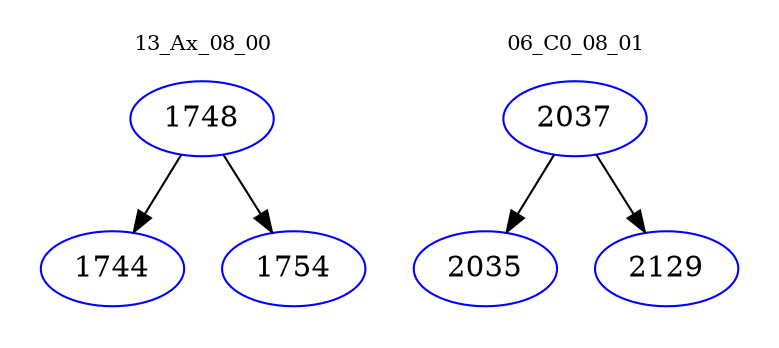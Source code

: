 digraph{
subgraph cluster_0 {
color = white
label = "13_Ax_08_00";
fontsize=10;
T0_1748 [label="1748", color="blue"]
T0_1748 -> T0_1744 [color="black"]
T0_1744 [label="1744", color="blue"]
T0_1748 -> T0_1754 [color="black"]
T0_1754 [label="1754", color="blue"]
}
subgraph cluster_1 {
color = white
label = "06_C0_08_01";
fontsize=10;
T1_2037 [label="2037", color="blue"]
T1_2037 -> T1_2035 [color="black"]
T1_2035 [label="2035", color="blue"]
T1_2037 -> T1_2129 [color="black"]
T1_2129 [label="2129", color="blue"]
}
}
